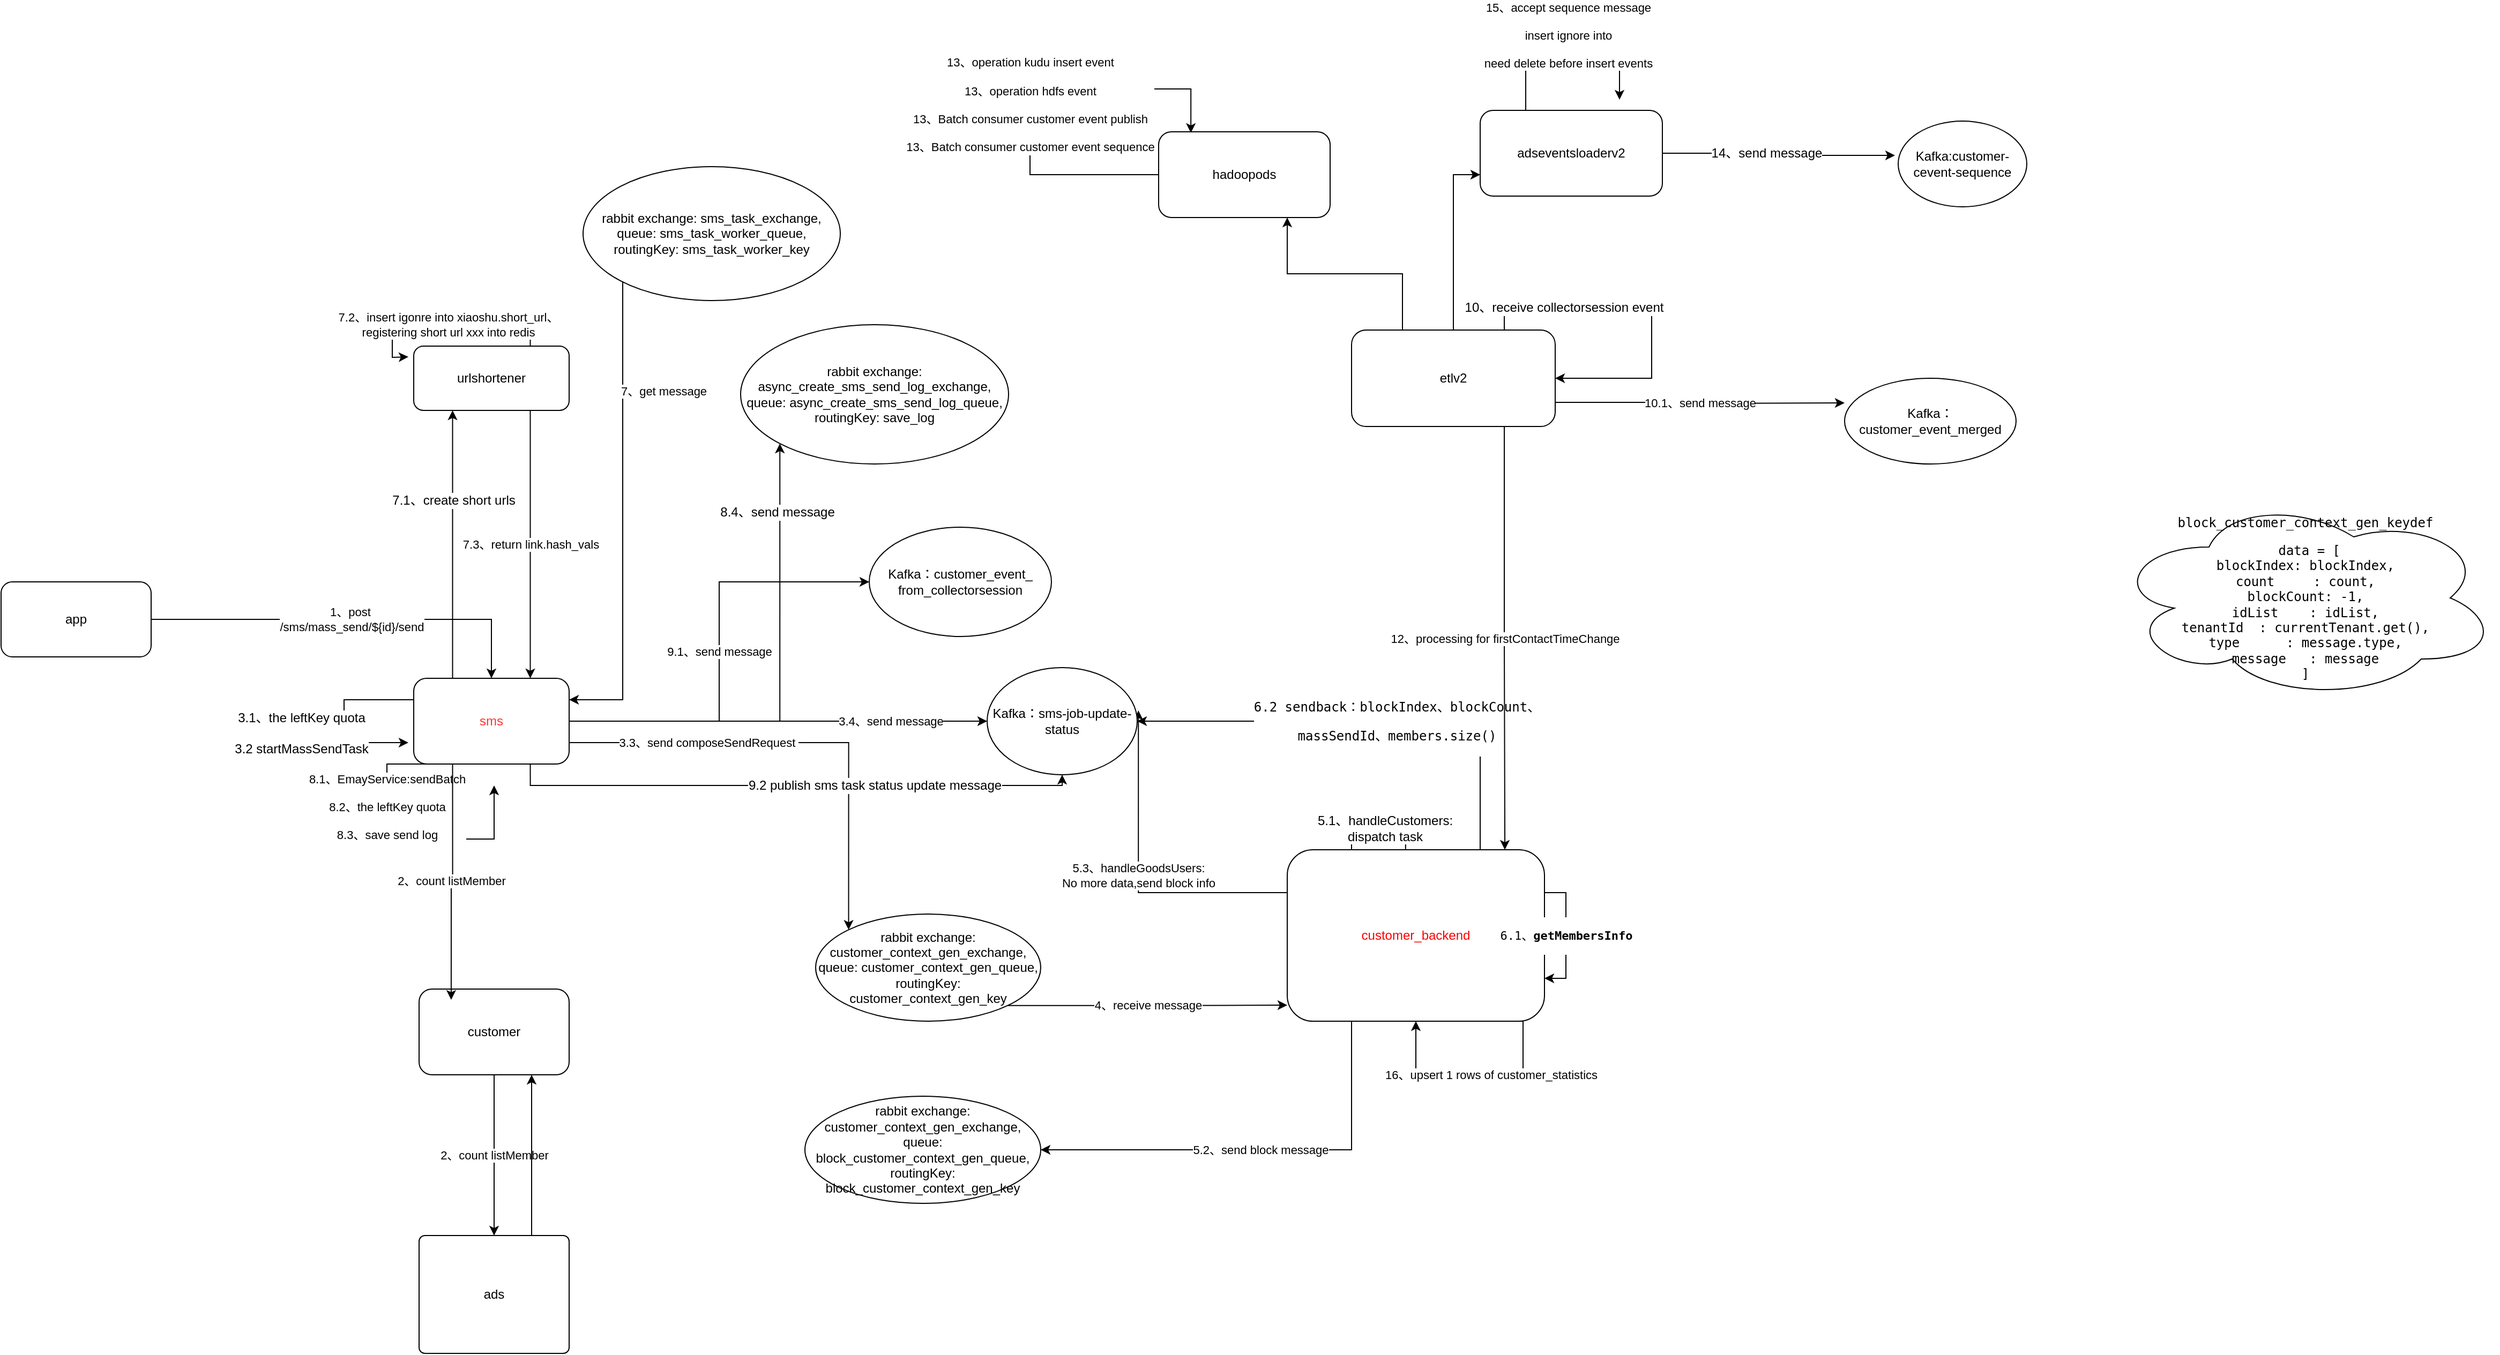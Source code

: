 <mxfile version="10.7.0" type="github"><diagram id="HQcDltJYOi4R6OB5hPnx" name="Page-1"><mxGraphModel dx="1655" dy="1694" grid="1" gridSize="10" guides="1" tooltips="1" connect="1" arrows="1" fold="1" page="1" pageScale="1" pageWidth="827" pageHeight="1169" math="0" shadow="0"><root><mxCell id="0"/><mxCell id="1" parent="0"/><mxCell id="enSTbX_q2xwlTlZW9xMr-14" value="1、post&amp;nbsp;&lt;br&gt;&lt;span&gt;/sms/mass_send/${id}/send&lt;/span&gt;&lt;br&gt;" style="edgeStyle=orthogonalEdgeStyle;rounded=0;orthogonalLoop=1;jettySize=auto;html=1;entryX=0.5;entryY=0;entryDx=0;entryDy=0;" parent="1" source="enSTbX_q2xwlTlZW9xMr-1" target="enSTbX_q2xwlTlZW9xMr-7" edge="1"><mxGeometry relative="1" as="geometry"><mxPoint x="75" y="300" as="targetPoint"/></mxGeometry></mxCell><mxCell id="enSTbX_q2xwlTlZW9xMr-1" value="app" style="rounded=1;whiteSpace=wrap;html=1;" parent="1" vertex="1"><mxGeometry x="-370" y="190" width="140" height="70" as="geometry"/></mxCell><mxCell id="enSTbX_q2xwlTlZW9xMr-17" value="2、count listMember" style="edgeStyle=orthogonalEdgeStyle;rounded=0;orthogonalLoop=1;jettySize=auto;html=1;entryX=0;entryY=0.5;entryDx=0;entryDy=0;" parent="1" source="enSTbX_q2xwlTlZW9xMr-2" target="enSTbX_q2xwlTlZW9xMr-3" edge="1"><mxGeometry relative="1" as="geometry"/></mxCell><mxCell id="enSTbX_q2xwlTlZW9xMr-2" value="customer" style="rounded=1;whiteSpace=wrap;html=1;" parent="1" vertex="1"><mxGeometry x="20" y="570" width="140" height="80" as="geometry"/></mxCell><mxCell id="enSTbX_q2xwlTlZW9xMr-23" style="edgeStyle=orthogonalEdgeStyle;rounded=0;orthogonalLoop=1;jettySize=auto;html=1;exitX=0;exitY=0.25;exitDx=0;exitDy=0;entryX=0.75;entryY=1;entryDx=0;entryDy=0;" parent="1" source="enSTbX_q2xwlTlZW9xMr-3" target="enSTbX_q2xwlTlZW9xMr-2" edge="1"><mxGeometry relative="1" as="geometry"/></mxCell><mxCell id="enSTbX_q2xwlTlZW9xMr-3" value="ads" style="rounded=1;whiteSpace=wrap;html=1;arcSize=5;direction=south;" parent="1" vertex="1"><mxGeometry x="20" y="800" width="140" height="110" as="geometry"/></mxCell><mxCell id="enSTbX_q2xwlTlZW9xMr-32" value="5.3、handleGoodsUsers:&lt;br&gt;&lt;span&gt;No more data,&lt;/span&gt;send&amp;nbsp;block info&lt;br&gt;" style="edgeStyle=orthogonalEdgeStyle;rounded=0;orthogonalLoop=1;jettySize=auto;html=1;exitX=0;exitY=0.25;exitDx=0;exitDy=0;entryX=1.008;entryY=0.4;entryDx=0;entryDy=0;entryPerimeter=0;" parent="1" source="enSTbX_q2xwlTlZW9xMr-4" target="enSTbX_q2xwlTlZW9xMr-19" edge="1"><mxGeometry relative="1" as="geometry"/></mxCell><mxCell id="enSTbX_q2xwlTlZW9xMr-34" style="edgeStyle=orthogonalEdgeStyle;rounded=0;orthogonalLoop=1;jettySize=auto;html=1;exitX=0.25;exitY=0;exitDx=0;exitDy=0;" parent="1" source="enSTbX_q2xwlTlZW9xMr-4" edge="1"><mxGeometry relative="1" as="geometry"><mxPoint x="940" y="510" as="targetPoint"/></mxGeometry></mxCell><mxCell id="enSTbX_q2xwlTlZW9xMr-36" value="5.1、handleCustomers:&lt;br&gt;dispatch task" style="text;html=1;resizable=0;points=[];align=center;verticalAlign=middle;labelBackgroundColor=#ffffff;" parent="enSTbX_q2xwlTlZW9xMr-34" vertex="1" connectable="0"><mxGeometry x="-0.184" y="-2" relative="1" as="geometry"><mxPoint x="-15" y="-2" as="offset"/></mxGeometry></mxCell><mxCell id="enSTbX_q2xwlTlZW9xMr-40" value="5.2、send block message" style="edgeStyle=orthogonalEdgeStyle;rounded=0;orthogonalLoop=1;jettySize=auto;html=1;exitX=0.25;exitY=1;exitDx=0;exitDy=0;entryX=1;entryY=0.5;entryDx=0;entryDy=0;" parent="1" source="enSTbX_q2xwlTlZW9xMr-4" target="enSTbX_q2xwlTlZW9xMr-30" edge="1"><mxGeometry relative="1" as="geometry"/></mxCell><mxCell id="enSTbX_q2xwlTlZW9xMr-51" value="&lt;pre&gt;&lt;br&gt;&lt;/pre&gt;" style="edgeStyle=orthogonalEdgeStyle;rounded=0;orthogonalLoop=1;jettySize=auto;html=1;exitX=0.75;exitY=0;exitDx=0;exitDy=0;entryX=1;entryY=0.5;entryDx=0;entryDy=0;" parent="1" source="enSTbX_q2xwlTlZW9xMr-4" target="enSTbX_q2xwlTlZW9xMr-19" edge="1"><mxGeometry relative="1" as="geometry"/></mxCell><mxCell id="enSTbX_q2xwlTlZW9xMr-52" value="&lt;pre&gt;6.2 sendback：blockIndex、blockCount、&lt;/pre&gt;&lt;pre&gt;massSendId、members.size()&lt;/pre&gt;" style="text;html=1;resizable=0;points=[];align=center;verticalAlign=middle;labelBackgroundColor=#ffffff;" parent="enSTbX_q2xwlTlZW9xMr-51" vertex="1" connectable="0"><mxGeometry x="-0.098" relative="1" as="geometry"><mxPoint as="offset"/></mxGeometry></mxCell><mxCell id="enSTbX_q2xwlTlZW9xMr-4" value="&lt;font color=&quot;#ff0000&quot;&gt;customer_backend&lt;/font&gt;" style="rounded=1;whiteSpace=wrap;html=1;" parent="1" vertex="1"><mxGeometry x="830" y="440" width="240" height="160" as="geometry"/></mxCell><mxCell id="enSTbX_q2xwlTlZW9xMr-41" style="edgeStyle=orthogonalEdgeStyle;rounded=0;orthogonalLoop=1;jettySize=auto;html=1;exitX=0;exitY=0.25;exitDx=0;exitDy=0;" parent="1" source="enSTbX_q2xwlTlZW9xMr-7" edge="1"><mxGeometry relative="1" as="geometry"><mxPoint x="10" y="340" as="targetPoint"/><Array as="points"><mxPoint x="-50" y="300"/><mxPoint x="-50" y="340"/></Array></mxGeometry></mxCell><mxCell id="enSTbX_q2xwlTlZW9xMr-43" value="&lt;span&gt;3.1、the leftKey &lt;/span&gt;quota&lt;br&gt;&lt;span&gt;&lt;br&gt;3.2&amp;nbsp;&lt;/span&gt;&lt;span&gt;startMassSendTask&lt;/span&gt;" style="text;html=1;resizable=0;points=[];align=center;verticalAlign=middle;labelBackgroundColor=#ffffff;" parent="enSTbX_q2xwlTlZW9xMr-41" vertex="1" connectable="0"><mxGeometry x="0.12" y="-1" relative="1" as="geometry"><mxPoint x="-39" y="3" as="offset"/></mxGeometry></mxCell><mxCell id="enSTbX_q2xwlTlZW9xMr-45" value="3.3、send composeSendRequest&amp;nbsp;" style="edgeStyle=orthogonalEdgeStyle;rounded=0;orthogonalLoop=1;jettySize=auto;html=1;exitX=1;exitY=0.75;exitDx=0;exitDy=0;entryX=0;entryY=0;entryDx=0;entryDy=0;" parent="1" source="enSTbX_q2xwlTlZW9xMr-7" target="enSTbX_q2xwlTlZW9xMr-24" edge="1"><mxGeometry x="-0.404" relative="1" as="geometry"><mxPoint as="offset"/></mxGeometry></mxCell><mxCell id="enSTbX_q2xwlTlZW9xMr-58" style="edgeStyle=orthogonalEdgeStyle;rounded=0;orthogonalLoop=1;jettySize=auto;html=1;exitX=0.25;exitY=0;exitDx=0;exitDy=0;entryX=0.25;entryY=1;entryDx=0;entryDy=0;" parent="1" source="enSTbX_q2xwlTlZW9xMr-7" target="enSTbX_q2xwlTlZW9xMr-57" edge="1"><mxGeometry relative="1" as="geometry"/></mxCell><mxCell id="enSTbX_q2xwlTlZW9xMr-59" value="7.1、create short urls" style="text;html=1;resizable=0;points=[];align=center;verticalAlign=middle;labelBackgroundColor=#ffffff;" parent="enSTbX_q2xwlTlZW9xMr-58" vertex="1" connectable="0"><mxGeometry x="0.328" relative="1" as="geometry"><mxPoint as="offset"/></mxGeometry></mxCell><mxCell id="enSTbX_q2xwlTlZW9xMr-74" value="9.1、&lt;span&gt;send message&lt;/span&gt;" style="edgeStyle=orthogonalEdgeStyle;rounded=0;orthogonalLoop=1;jettySize=auto;html=1;exitX=1;exitY=0.5;exitDx=0;exitDy=0;entryX=0;entryY=0.5;entryDx=0;entryDy=0;" parent="1" source="enSTbX_q2xwlTlZW9xMr-7" target="enSTbX_q2xwlTlZW9xMr-67" edge="1"><mxGeometry relative="1" as="geometry"/></mxCell><mxCell id="enSTbX_q2xwlTlZW9xMr-78" style="edgeStyle=orthogonalEdgeStyle;rounded=0;orthogonalLoop=1;jettySize=auto;html=1;exitX=1;exitY=0.5;exitDx=0;exitDy=0;entryX=0;entryY=1;entryDx=0;entryDy=0;" parent="1" source="enSTbX_q2xwlTlZW9xMr-7" target="enSTbX_q2xwlTlZW9xMr-75" edge="1"><mxGeometry relative="1" as="geometry"/></mxCell><mxCell id="enSTbX_q2xwlTlZW9xMr-79" value="8.4、send message" style="text;html=1;resizable=0;points=[];align=center;verticalAlign=middle;labelBackgroundColor=#ffffff;" parent="enSTbX_q2xwlTlZW9xMr-78" vertex="1" connectable="0"><mxGeometry x="0.719" y="3" relative="1" as="geometry"><mxPoint as="offset"/></mxGeometry></mxCell><mxCell id="enSTbX_q2xwlTlZW9xMr-80" style="edgeStyle=orthogonalEdgeStyle;rounded=0;orthogonalLoop=1;jettySize=auto;html=1;exitX=0.75;exitY=1;exitDx=0;exitDy=0;entryX=0.5;entryY=1;entryDx=0;entryDy=0;" parent="1" source="enSTbX_q2xwlTlZW9xMr-7" target="enSTbX_q2xwlTlZW9xMr-19" edge="1"><mxGeometry relative="1" as="geometry"/></mxCell><mxCell id="enSTbX_q2xwlTlZW9xMr-81" value="9.2&amp;nbsp;&lt;span&gt;publish sms task status update message&lt;/span&gt;" style="text;html=1;resizable=0;points=[];align=center;verticalAlign=middle;labelBackgroundColor=#ffffff;" parent="enSTbX_q2xwlTlZW9xMr-80" vertex="1" connectable="0"><mxGeometry x="0.007" relative="1" as="geometry"><mxPoint x="76" as="offset"/></mxGeometry></mxCell><mxCell id="enSTbX_q2xwlTlZW9xMr-82" value="8.1、EmayService:sendBatch&lt;br&gt;&lt;br&gt;8.2、the&amp;nbsp;leftKey quota&lt;br&gt;&lt;br&gt;8.3、save send log" style="edgeStyle=orthogonalEdgeStyle;rounded=0;orthogonalLoop=1;jettySize=auto;html=1;exitX=0.25;exitY=1;exitDx=0;exitDy=0;" parent="1" source="enSTbX_q2xwlTlZW9xMr-7" edge="1"><mxGeometry x="-0.281" relative="1" as="geometry"><mxPoint x="90" y="380" as="targetPoint"/><Array as="points"><mxPoint x="-10" y="360"/><mxPoint x="-10" y="430"/><mxPoint x="90" y="430"/></Array><mxPoint as="offset"/></mxGeometry></mxCell><mxCell id="enSTbX_q2xwlTlZW9xMr-83" value="2、count listMember" style="edgeStyle=orthogonalEdgeStyle;rounded=0;orthogonalLoop=1;jettySize=auto;html=1;exitX=0.25;exitY=1;exitDx=0;exitDy=0;entryX=0.214;entryY=0.125;entryDx=0;entryDy=0;entryPerimeter=0;" parent="1" source="enSTbX_q2xwlTlZW9xMr-7" target="enSTbX_q2xwlTlZW9xMr-2" edge="1"><mxGeometry relative="1" as="geometry"/></mxCell><mxCell id="enSTbX_q2xwlTlZW9xMr-84" value="&lt;span&gt;3.4、&lt;/span&gt;&lt;span&gt;send message&lt;/span&gt;" style="edgeStyle=orthogonalEdgeStyle;rounded=0;orthogonalLoop=1;jettySize=auto;html=1;exitX=1;exitY=0.5;exitDx=0;exitDy=0;entryX=0;entryY=0.5;entryDx=0;entryDy=0;" parent="1" source="enSTbX_q2xwlTlZW9xMr-7" target="enSTbX_q2xwlTlZW9xMr-19" edge="1"><mxGeometry x="0.538" relative="1" as="geometry"><mxPoint as="offset"/></mxGeometry></mxCell><mxCell id="enSTbX_q2xwlTlZW9xMr-7" value="&lt;font color=&quot;#ff3333&quot;&gt;sms&lt;/font&gt;" style="rounded=1;whiteSpace=wrap;html=1;" parent="1" vertex="1"><mxGeometry x="15" y="280" width="145" height="80" as="geometry"/></mxCell><mxCell id="-nJOPecFZDFRfRXxvtiY-13" value="" style="edgeStyle=orthogonalEdgeStyle;rounded=0;orthogonalLoop=1;jettySize=auto;html=1;exitX=0.25;exitY=0;exitDx=0;exitDy=0;entryX=0.75;entryY=1;entryDx=0;entryDy=0;" edge="1" parent="1" source="enSTbX_q2xwlTlZW9xMr-9" target="-nJOPecFZDFRfRXxvtiY-12"><mxGeometry relative="1" as="geometry"/></mxCell><mxCell id="-nJOPecFZDFRfRXxvtiY-14" style="edgeStyle=orthogonalEdgeStyle;rounded=0;orthogonalLoop=1;jettySize=auto;html=1;exitX=0.5;exitY=0;exitDx=0;exitDy=0;entryX=0;entryY=0.75;entryDx=0;entryDy=0;" edge="1" parent="1" source="enSTbX_q2xwlTlZW9xMr-9" target="-nJOPecFZDFRfRXxvtiY-8"><mxGeometry relative="1" as="geometry"/></mxCell><mxCell id="-nJOPecFZDFRfRXxvtiY-16" value="12、&lt;span&gt;processing for firstContactTimeChange&lt;/span&gt;" style="edgeStyle=orthogonalEdgeStyle;rounded=0;orthogonalLoop=1;jettySize=auto;html=1;exitX=0.75;exitY=1;exitDx=0;exitDy=0;entryX=0.846;entryY=0;entryDx=0;entryDy=0;entryPerimeter=0;" edge="1" parent="1" source="enSTbX_q2xwlTlZW9xMr-9" target="enSTbX_q2xwlTlZW9xMr-4"><mxGeometry relative="1" as="geometry"/></mxCell><mxCell id="Rh10sJ-qXIVucMBlIiEC-1" value="10.1、send message" style="edgeStyle=orthogonalEdgeStyle;rounded=0;orthogonalLoop=1;jettySize=auto;html=1;exitX=1;exitY=0.75;exitDx=0;exitDy=0;" edge="1" parent="1" source="enSTbX_q2xwlTlZW9xMr-9"><mxGeometry relative="1" as="geometry"><mxPoint x="1350" y="23" as="targetPoint"/></mxGeometry></mxCell><mxCell id="enSTbX_q2xwlTlZW9xMr-9" value="etlv2" style="rounded=1;whiteSpace=wrap;html=1;" parent="1" vertex="1"><mxGeometry x="890" y="-45" width="190" height="90" as="geometry"/></mxCell><mxCell id="enSTbX_q2xwlTlZW9xMr-19" value="&lt;span&gt;Kafka：sms-job-update-status&lt;/span&gt;" style="ellipse;whiteSpace=wrap;html=1;" parent="1" vertex="1"><mxGeometry x="550" y="270" width="140" height="100" as="geometry"/></mxCell><mxCell id="enSTbX_q2xwlTlZW9xMr-25" value="&lt;span&gt;4、receive message&lt;/span&gt;" style="edgeStyle=orthogonalEdgeStyle;rounded=0;orthogonalLoop=1;jettySize=auto;html=1;exitX=1;exitY=1;exitDx=0;exitDy=0;" parent="1" source="enSTbX_q2xwlTlZW9xMr-24" edge="1"><mxGeometry relative="1" as="geometry"><mxPoint x="830" y="585" as="targetPoint"/></mxGeometry></mxCell><mxCell id="enSTbX_q2xwlTlZW9xMr-24" value="rabbit&amp;nbsp;&lt;span&gt;exchange: customer_context_gen_exchange, queue: customer_context_gen_queue, routingKey: customer_context_gen_key&lt;/span&gt;" style="ellipse;whiteSpace=wrap;html=1;" parent="1" vertex="1"><mxGeometry x="390" y="500" width="210" height="100" as="geometry"/></mxCell><mxCell id="enSTbX_q2xwlTlZW9xMr-30" value="rabbit&amp;nbsp;&lt;span&gt;exchange: customer_context_gen_exchange, queue: block_customer_context_gen_queue, routingKey: block_customer_context_gen_key&lt;/span&gt;" style="ellipse;whiteSpace=wrap;html=1;" parent="1" vertex="1"><mxGeometry x="380" y="670" width="220" height="100" as="geometry"/></mxCell><mxCell id="enSTbX_q2xwlTlZW9xMr-39" value="&lt;pre&gt;block_customer_context_gen_key&lt;span&gt;def&lt;/span&gt;&lt;/pre&gt;&lt;pre&gt;&lt;span&gt; &lt;/span&gt;data = [&lt;br&gt;&lt;span&gt;blockIndex&lt;/span&gt;: blockIndex,&lt;br&gt;&lt;span&gt;count     &lt;/span&gt;: count,&lt;br&gt;&lt;span&gt;blockCount&lt;/span&gt;: -&lt;span&gt;1&lt;/span&gt;,&lt;br&gt;&lt;span&gt;idList    &lt;/span&gt;: idList,&lt;br&gt;&lt;span&gt;tenantId  &lt;/span&gt;: &lt;span&gt;currentTenant&lt;/span&gt;.get(),&lt;br&gt;&lt;span&gt;type      &lt;/span&gt;: message.type,&lt;br&gt;&lt;span&gt;message   &lt;/span&gt;: message&lt;br&gt;]&lt;br&gt;&lt;/pre&gt;" style="ellipse;shape=cloud;whiteSpace=wrap;html=1;" parent="1" vertex="1"><mxGeometry x="1600" y="110" width="360" height="190" as="geometry"/></mxCell><mxCell id="enSTbX_q2xwlTlZW9xMr-47" value="&lt;pre&gt;6.1、&lt;b&gt;getMembersInfo&lt;/b&gt;&lt;/pre&gt;" style="edgeStyle=orthogonalEdgeStyle;rounded=0;orthogonalLoop=1;jettySize=auto;html=1;exitX=1;exitY=0.25;exitDx=0;exitDy=0;entryX=1;entryY=0.75;entryDx=0;entryDy=0;" parent="1" source="enSTbX_q2xwlTlZW9xMr-4" target="enSTbX_q2xwlTlZW9xMr-4" edge="1"><mxGeometry relative="1" as="geometry"/></mxCell><mxCell id="enSTbX_q2xwlTlZW9xMr-55" value="7、get message" style="edgeStyle=orthogonalEdgeStyle;rounded=0;orthogonalLoop=1;jettySize=auto;html=1;exitX=0;exitY=1;exitDx=0;exitDy=0;entryX=1;entryY=0.25;entryDx=0;entryDy=0;" parent="1" source="enSTbX_q2xwlTlZW9xMr-53" target="enSTbX_q2xwlTlZW9xMr-7" edge="1"><mxGeometry x="-0.191" y="38" relative="1" as="geometry"><Array as="points"><mxPoint x="210" y="-153"/><mxPoint x="210" y="300"/></Array><mxPoint as="offset"/></mxGeometry></mxCell><mxCell id="enSTbX_q2xwlTlZW9xMr-53" value="&lt;span&gt;rabbit exchange: sms_task_exchange, queue: sms_task_worker_queue, routingKey: sms_task_worker_key&lt;/span&gt;" style="ellipse;whiteSpace=wrap;html=1;" parent="1" vertex="1"><mxGeometry x="173" y="-197.5" width="240" height="125" as="geometry"/></mxCell><mxCell id="enSTbX_q2xwlTlZW9xMr-61" value="&lt;span&gt;7.2、insert igonre into xiaoshu.short_url、&lt;br&gt;&lt;/span&gt;&lt;span&gt;registering short url xxx into redis&lt;/span&gt;&lt;span&gt;&lt;br&gt;&lt;/span&gt;" style="edgeStyle=orthogonalEdgeStyle;rounded=0;orthogonalLoop=1;jettySize=auto;html=1;exitX=0.75;exitY=0;exitDx=0;exitDy=0;" parent="1" source="enSTbX_q2xwlTlZW9xMr-57" edge="1"><mxGeometry relative="1" as="geometry"><mxPoint x="10" y="-20" as="targetPoint"/></mxGeometry></mxCell><mxCell id="enSTbX_q2xwlTlZW9xMr-64" value="7.3、return link.&lt;span&gt;hash_vals&lt;/span&gt;" style="edgeStyle=orthogonalEdgeStyle;rounded=0;orthogonalLoop=1;jettySize=auto;html=1;exitX=0.75;exitY=1;exitDx=0;exitDy=0;entryX=0.75;entryY=0;entryDx=0;entryDy=0;" parent="1" source="enSTbX_q2xwlTlZW9xMr-57" target="enSTbX_q2xwlTlZW9xMr-7" edge="1"><mxGeometry relative="1" as="geometry"/></mxCell><mxCell id="enSTbX_q2xwlTlZW9xMr-57" value="&lt;span&gt;urlshortener&lt;/span&gt;" style="rounded=1;whiteSpace=wrap;html=1;" parent="1" vertex="1"><mxGeometry x="15" y="-30" width="145" height="60" as="geometry"/></mxCell><mxCell id="enSTbX_q2xwlTlZW9xMr-67" value="Kafka：&lt;span&gt;customer_event_&lt;br&gt;from_collectorsession&lt;/span&gt;" style="ellipse;whiteSpace=wrap;html=1;" parent="1" vertex="1"><mxGeometry x="440" y="139" width="170" height="102" as="geometry"/></mxCell><mxCell id="enSTbX_q2xwlTlZW9xMr-75" value="&lt;span&gt;rabbit exchange: async_create_sms_send_log_exchange, queue: async_create_sms_send_log_queue, routingKey: save_log&lt;/span&gt;" style="ellipse;whiteSpace=wrap;html=1;" parent="1" vertex="1"><mxGeometry x="320" y="-50" width="250" height="130" as="geometry"/></mxCell><mxCell id="-nJOPecFZDFRfRXxvtiY-1" style="edgeStyle=orthogonalEdgeStyle;rounded=0;orthogonalLoop=1;jettySize=auto;html=1;exitX=0.75;exitY=0;exitDx=0;exitDy=0;entryX=1;entryY=0.5;entryDx=0;entryDy=0;" edge="1" parent="1" source="enSTbX_q2xwlTlZW9xMr-9" target="enSTbX_q2xwlTlZW9xMr-9"><mxGeometry relative="1" as="geometry"><Array as="points"><mxPoint x="1033" y="-65"/><mxPoint x="1170" y="-65"/><mxPoint x="1170"/></Array></mxGeometry></mxCell><mxCell id="-nJOPecFZDFRfRXxvtiY-2" value="10、&lt;span&gt;receive collectorsession event&lt;/span&gt;" style="text;html=1;resizable=0;points=[];align=center;verticalAlign=middle;labelBackgroundColor=#ffffff;" vertex="1" connectable="0" parent="-nJOPecFZDFRfRXxvtiY-1"><mxGeometry x="-0.519" y="1" relative="1" as="geometry"><mxPoint as="offset"/></mxGeometry></mxCell><mxCell id="-nJOPecFZDFRfRXxvtiY-3" value="Kafka：&lt;br&gt;&lt;span&gt;customer_event_merged&lt;/span&gt;" style="ellipse;whiteSpace=wrap;html=1;" vertex="1" parent="1"><mxGeometry x="1350" width="160" height="80" as="geometry"/></mxCell><mxCell id="-nJOPecFZDFRfRXxvtiY-6" value="&lt;span&gt;Kafka:customer-cevent-sequence&lt;/span&gt;" style="ellipse;whiteSpace=wrap;html=1;" vertex="1" parent="1"><mxGeometry x="1400" y="-240" width="120" height="80" as="geometry"/></mxCell><mxCell id="-nJOPecFZDFRfRXxvtiY-9" style="edgeStyle=orthogonalEdgeStyle;rounded=0;orthogonalLoop=1;jettySize=auto;html=1;exitX=1;exitY=0.5;exitDx=0;exitDy=0;entryX=-0.025;entryY=0.4;entryDx=0;entryDy=0;entryPerimeter=0;" edge="1" parent="1" source="-nJOPecFZDFRfRXxvtiY-8" target="-nJOPecFZDFRfRXxvtiY-6"><mxGeometry relative="1" as="geometry"><mxPoint x="1210" y="-197" as="targetPoint"/></mxGeometry></mxCell><mxCell id="-nJOPecFZDFRfRXxvtiY-10" value="14、send message" style="text;html=1;resizable=0;points=[];align=center;verticalAlign=middle;labelBackgroundColor=#ffffff;" vertex="1" connectable="0" parent="-nJOPecFZDFRfRXxvtiY-9"><mxGeometry x="-0.362" y="-3" relative="1" as="geometry"><mxPoint x="27" y="-3.5" as="offset"/></mxGeometry></mxCell><mxCell id="-nJOPecFZDFRfRXxvtiY-21" value="15、&lt;span&gt;accept sequence message&lt;br&gt;&lt;br&gt;&lt;/span&gt;&lt;span&gt;insert ignore into &lt;br&gt;&lt;/span&gt;&lt;span&gt;&lt;br&gt;&lt;/span&gt;&lt;span&gt;need delete before insert events&lt;/span&gt;&lt;span&gt;&lt;br&gt;&lt;/span&gt;" style="edgeStyle=orthogonalEdgeStyle;rounded=0;orthogonalLoop=1;jettySize=auto;html=1;exitX=0.25;exitY=0;exitDx=0;exitDy=0;" edge="1" parent="1" source="-nJOPecFZDFRfRXxvtiY-8"><mxGeometry relative="1" as="geometry"><mxPoint x="1140" y="-260" as="targetPoint"/><Array as="points"><mxPoint x="1053" y="-320"/><mxPoint x="1140" y="-320"/></Array></mxGeometry></mxCell><mxCell id="-nJOPecFZDFRfRXxvtiY-8" value="&lt;span&gt;adseventsloaderv2&lt;/span&gt;" style="rounded=1;whiteSpace=wrap;html=1;" vertex="1" parent="1"><mxGeometry x="1010" y="-250" width="170" height="80" as="geometry"/></mxCell><mxCell id="-nJOPecFZDFRfRXxvtiY-19" value="13、operation kudu insert event&lt;br&gt;&lt;br&gt;13、operation hdfs event&lt;br&gt;&lt;br&gt;13、&lt;span&gt;Batch consumer customer event publish&lt;/span&gt;&lt;br&gt;&lt;br&gt;13、&lt;span&gt;Batch consumer customer event sequence&lt;/span&gt;&lt;br&gt;" style="edgeStyle=orthogonalEdgeStyle;rounded=0;orthogonalLoop=1;jettySize=auto;html=1;exitX=0;exitY=0.75;exitDx=0;exitDy=0;entryX=0.188;entryY=0.013;entryDx=0;entryDy=0;entryPerimeter=0;" edge="1" parent="1" source="-nJOPecFZDFRfRXxvtiY-12" target="-nJOPecFZDFRfRXxvtiY-12"><mxGeometry relative="1" as="geometry"><mxPoint x="740" y="-260" as="targetPoint"/><Array as="points"><mxPoint x="590" y="-190"/><mxPoint x="590" y="-270"/><mxPoint x="740" y="-270"/></Array></mxGeometry></mxCell><mxCell id="-nJOPecFZDFRfRXxvtiY-12" value="&lt;span&gt;hadoopods&lt;/span&gt;" style="rounded=1;whiteSpace=wrap;html=1;" vertex="1" parent="1"><mxGeometry x="710" y="-230" width="160" height="80" as="geometry"/></mxCell><mxCell id="-nJOPecFZDFRfRXxvtiY-20" value="16、&lt;span&gt;upsert 1 rows of customer_statistics&lt;/span&gt;" style="edgeStyle=orthogonalEdgeStyle;rounded=0;orthogonalLoop=1;jettySize=auto;html=1;exitX=0.75;exitY=1;exitDx=0;exitDy=0;entryX=0.5;entryY=1;entryDx=0;entryDy=0;" edge="1" parent="1" source="enSTbX_q2xwlTlZW9xMr-4" target="enSTbX_q2xwlTlZW9xMr-4"><mxGeometry relative="1" as="geometry"><Array as="points"><mxPoint x="1050" y="600"/><mxPoint x="1050" y="650"/><mxPoint x="950" y="650"/></Array></mxGeometry></mxCell></root></mxGraphModel></diagram></mxfile>